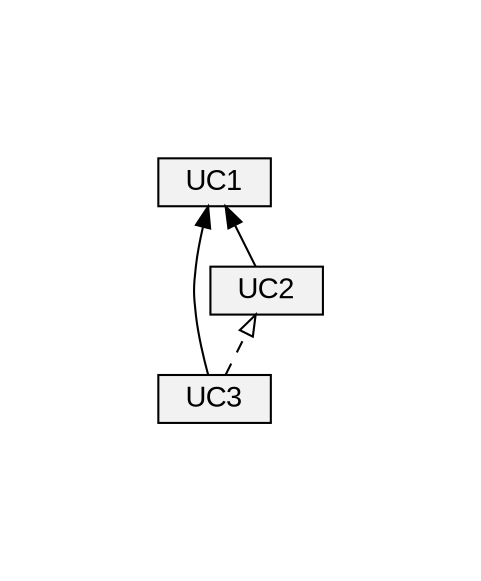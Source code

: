 digraph mygraph {
	rankdir="BT"
	fontcolor="gray"
	fontname="Arial"
	margin="1"
	dpi="70"
	node [
		style="filled",
		fontname="Arial",
		shape="box",
		fillcolor="#f2f2f2",
		height="0.1"
	]
	edge [
		fontname="Arial"
	]
	ranksep="0.4"
	nodesep="0.2"
	 labeljust="l"
	"UC1" [URL="../UC1/UC1.html", tooltip="Select city on map", target="_top"]
	"UC2" [URL="../UC2/UC2.html", tooltip="Generate city", target="_top"]
	"UC3" [URL="../UC3/UC3.html", tooltip="Generate restaurant map for city", target="_top"]
	"UC2" -> "UC1" 
	"UC3" -> "UC1" 
	"UC3" -> "UC2" [arrowhead="onormal", style="dashed"]
}
